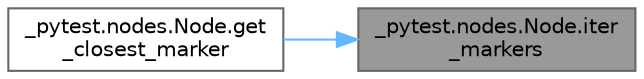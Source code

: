 digraph "_pytest.nodes.Node.iter_markers"
{
 // LATEX_PDF_SIZE
  bgcolor="transparent";
  edge [fontname=Helvetica,fontsize=10,labelfontname=Helvetica,labelfontsize=10];
  node [fontname=Helvetica,fontsize=10,shape=box,height=0.2,width=0.4];
  rankdir="RL";
  Node1 [id="Node000001",label="_pytest.nodes.Node.iter\l_markers",height=0.2,width=0.4,color="gray40", fillcolor="grey60", style="filled", fontcolor="black",tooltip=" "];
  Node1 -> Node2 [id="edge1_Node000001_Node000002",dir="back",color="steelblue1",style="solid",tooltip=" "];
  Node2 [id="Node000002",label="_pytest.nodes.Node.get\l_closest_marker",height=0.2,width=0.4,color="grey40", fillcolor="white", style="filled",URL="$class__pytest_1_1nodes_1_1_node.html#a4a29c387c4a7411dccfd2d3de9aee7d4",tooltip=" "];
}
